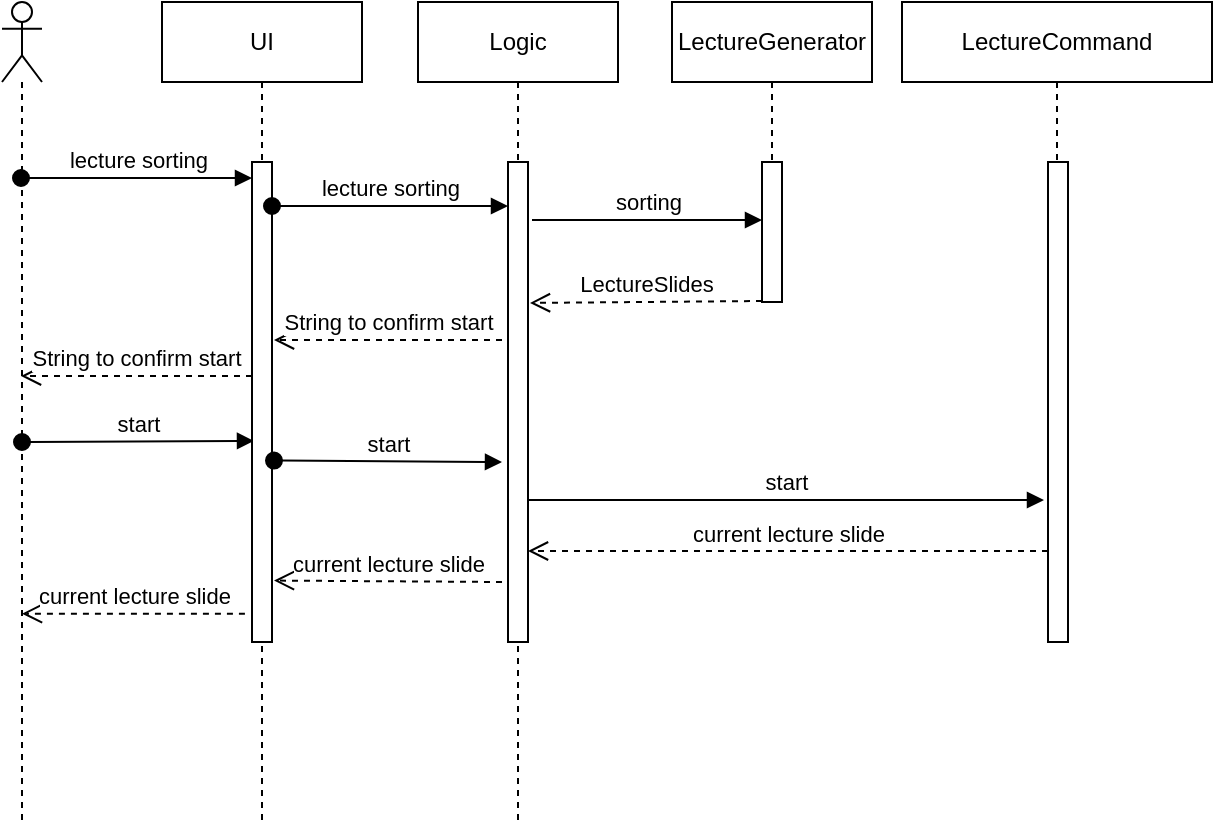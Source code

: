 <mxfile version="12.2.3" type="device" pages="1"><diagram id="m4Xu2wKOojnimtV2IiZD" name="Page-1"><mxGraphModel dx="1216" dy="620" grid="1" gridSize="10" guides="1" tooltips="1" connect="1" arrows="1" fold="1" page="1" pageScale="1" pageWidth="850" pageHeight="1100" math="0" shadow="0"><root><mxCell id="0"/><mxCell id="1" parent="0"/><mxCell id="lTf-F_Qsgp_jBiXQYMNJ-1" value="" style="shape=umlLifeline;participant=umlActor;perimeter=lifelinePerimeter;whiteSpace=wrap;html=1;container=1;collapsible=0;recursiveResize=0;verticalAlign=top;spacingTop=36;labelBackgroundColor=#ffffff;outlineConnect=0;" vertex="1" parent="1"><mxGeometry x="40" y="110" width="20" height="410" as="geometry"/></mxCell><mxCell id="lTf-F_Qsgp_jBiXQYMNJ-39" value="start" style="html=1;verticalAlign=bottom;startArrow=oval;startFill=1;endArrow=block;startSize=8;entryX=0.1;entryY=0.581;entryDx=0;entryDy=0;entryPerimeter=0;" edge="1" parent="lTf-F_Qsgp_jBiXQYMNJ-1" target="lTf-F_Qsgp_jBiXQYMNJ-34"><mxGeometry width="60" relative="1" as="geometry"><mxPoint x="10" y="220" as="sourcePoint"/><mxPoint x="70" y="220" as="targetPoint"/></mxGeometry></mxCell><mxCell id="lTf-F_Qsgp_jBiXQYMNJ-4" value="UI" style="shape=umlLifeline;perimeter=lifelinePerimeter;whiteSpace=wrap;html=1;container=1;collapsible=0;recursiveResize=0;outlineConnect=0;" vertex="1" parent="1"><mxGeometry x="120" y="110" width="100" height="410" as="geometry"/></mxCell><mxCell id="lTf-F_Qsgp_jBiXQYMNJ-34" value="" style="html=1;points=[];perimeter=orthogonalPerimeter;" vertex="1" parent="lTf-F_Qsgp_jBiXQYMNJ-4"><mxGeometry x="45" y="80" width="10" height="240" as="geometry"/></mxCell><mxCell id="lTf-F_Qsgp_jBiXQYMNJ-40" value="start" style="html=1;verticalAlign=bottom;startArrow=oval;startFill=1;endArrow=block;startSize=8;exitX=1.1;exitY=0.622;exitDx=0;exitDy=0;exitPerimeter=0;" edge="1" parent="lTf-F_Qsgp_jBiXQYMNJ-4" source="lTf-F_Qsgp_jBiXQYMNJ-34"><mxGeometry width="60" relative="1" as="geometry"><mxPoint x="60" y="230" as="sourcePoint"/><mxPoint x="170" y="230" as="targetPoint"/></mxGeometry></mxCell><mxCell id="lTf-F_Qsgp_jBiXQYMNJ-6" value="Logic" style="shape=umlLifeline;perimeter=lifelinePerimeter;whiteSpace=wrap;html=1;container=1;collapsible=0;recursiveResize=0;outlineConnect=0;" vertex="1" parent="1"><mxGeometry x="248" y="110" width="100" height="410" as="geometry"/></mxCell><mxCell id="lTf-F_Qsgp_jBiXQYMNJ-11" value="LectureGenerator" style="shape=umlLifeline;perimeter=lifelinePerimeter;whiteSpace=wrap;html=1;container=1;collapsible=0;recursiveResize=0;outlineConnect=0;" vertex="1" parent="1"><mxGeometry x="375" y="110" width="100" height="80" as="geometry"/></mxCell><mxCell id="lTf-F_Qsgp_jBiXQYMNJ-13" value="lecture sorting" style="html=1;verticalAlign=bottom;startArrow=oval;endArrow=block;startSize=8;" edge="1" parent="1"><mxGeometry relative="1" as="geometry"><mxPoint x="49.5" y="198" as="sourcePoint"/><mxPoint x="165" y="198" as="targetPoint"/></mxGeometry></mxCell><mxCell id="lTf-F_Qsgp_jBiXQYMNJ-15" value="lecture sorting" style="html=1;verticalAlign=bottom;startArrow=oval;endArrow=block;startSize=8;" edge="1" target="lTf-F_Qsgp_jBiXQYMNJ-31" parent="1"><mxGeometry relative="1" as="geometry"><mxPoint x="175" y="212" as="sourcePoint"/><mxPoint x="295" y="212" as="targetPoint"/></mxGeometry></mxCell><mxCell id="lTf-F_Qsgp_jBiXQYMNJ-25" value="LectureCommand" style="shape=umlLifeline;perimeter=lifelinePerimeter;whiteSpace=wrap;html=1;container=1;collapsible=0;recursiveResize=0;outlineConnect=0;" vertex="1" parent="1"><mxGeometry x="490" y="110" width="155" height="80" as="geometry"/></mxCell><mxCell id="lTf-F_Qsgp_jBiXQYMNJ-26" value="" style="html=1;points=[];perimeter=orthogonalPerimeter;" vertex="1" parent="1"><mxGeometry x="420" y="190" width="10" height="70" as="geometry"/></mxCell><mxCell id="lTf-F_Qsgp_jBiXQYMNJ-27" value="sorting" style="html=1;verticalAlign=bottom;endArrow=block;entryX=0;entryY=0;" edge="1" parent="1"><mxGeometry relative="1" as="geometry"><mxPoint x="305" y="219.0" as="sourcePoint"/><mxPoint x="420" y="219.0" as="targetPoint"/></mxGeometry></mxCell><mxCell id="lTf-F_Qsgp_jBiXQYMNJ-28" value="LectureSlides" style="html=1;verticalAlign=bottom;endArrow=open;dashed=1;endSize=8;exitX=0;exitY=0.95;entryX=0.9;entryY=0.954;entryDx=0;entryDy=0;entryPerimeter=0;" edge="1" parent="1"><mxGeometry relative="1" as="geometry"><mxPoint x="304" y="260.46" as="targetPoint"/><mxPoint x="420" y="259.5" as="sourcePoint"/></mxGeometry></mxCell><mxCell id="lTf-F_Qsgp_jBiXQYMNJ-31" value="" style="html=1;points=[];perimeter=orthogonalPerimeter;" vertex="1" parent="1"><mxGeometry x="293" y="190" width="10" height="240" as="geometry"/></mxCell><mxCell id="lTf-F_Qsgp_jBiXQYMNJ-33" value="String to confirm start" style="html=1;verticalAlign=bottom;endArrow=open;dashed=1;endSize=8;entryX=1.1;entryY=0.95;entryDx=0;entryDy=0;entryPerimeter=0;" edge="1" parent="1"><mxGeometry relative="1" as="geometry"><mxPoint x="176" y="279" as="targetPoint"/><mxPoint x="290" y="279" as="sourcePoint"/></mxGeometry></mxCell><mxCell id="lTf-F_Qsgp_jBiXQYMNJ-36" value="String to confirm start" style="html=1;verticalAlign=bottom;endArrow=open;dashed=1;endSize=8;exitX=0;exitY=0.95;" edge="1" parent="1"><mxGeometry relative="1" as="geometry"><mxPoint x="49.5" y="297.0" as="targetPoint"/><mxPoint x="165" y="297.0" as="sourcePoint"/></mxGeometry></mxCell><mxCell id="lTf-F_Qsgp_jBiXQYMNJ-41" value="" style="html=1;points=[];perimeter=orthogonalPerimeter;" vertex="1" parent="1"><mxGeometry x="563" y="190" width="10" height="240" as="geometry"/></mxCell><mxCell id="lTf-F_Qsgp_jBiXQYMNJ-42" value="start" style="html=1;verticalAlign=bottom;endArrow=block;" edge="1" parent="1"><mxGeometry relative="1" as="geometry"><mxPoint x="303" y="359" as="sourcePoint"/><mxPoint x="561" y="359" as="targetPoint"/><Array as="points"/></mxGeometry></mxCell><mxCell id="lTf-F_Qsgp_jBiXQYMNJ-43" value="current lecture slide" style="html=1;verticalAlign=bottom;endArrow=open;dashed=1;endSize=8;exitX=0;exitY=0.95;" edge="1" parent="1"><mxGeometry relative="1" as="geometry"><mxPoint x="303" y="384.5" as="targetPoint"/><mxPoint x="563" y="384.5" as="sourcePoint"/></mxGeometry></mxCell><mxCell id="lTf-F_Qsgp_jBiXQYMNJ-44" value="current lecture slide" style="html=1;verticalAlign=bottom;endArrow=open;dashed=1;endSize=8;entryX=1.1;entryY=0.872;entryDx=0;entryDy=0;entryPerimeter=0;" edge="1" parent="1" target="lTf-F_Qsgp_jBiXQYMNJ-34"><mxGeometry relative="1" as="geometry"><mxPoint x="290" y="400" as="sourcePoint"/><mxPoint x="180" y="400" as="targetPoint"/></mxGeometry></mxCell><mxCell id="lTf-F_Qsgp_jBiXQYMNJ-45" value="current lecture slide" style="html=1;verticalAlign=bottom;endArrow=open;dashed=1;endSize=8;exitX=-0.354;exitY=0.941;exitDx=0;exitDy=0;exitPerimeter=0;" edge="1" parent="1" source="lTf-F_Qsgp_jBiXQYMNJ-34" target="lTf-F_Qsgp_jBiXQYMNJ-1"><mxGeometry relative="1" as="geometry"><mxPoint x="167" y="412" as="sourcePoint"/><mxPoint x="40" y="540" as="targetPoint"/></mxGeometry></mxCell></root></mxGraphModel></diagram></mxfile>